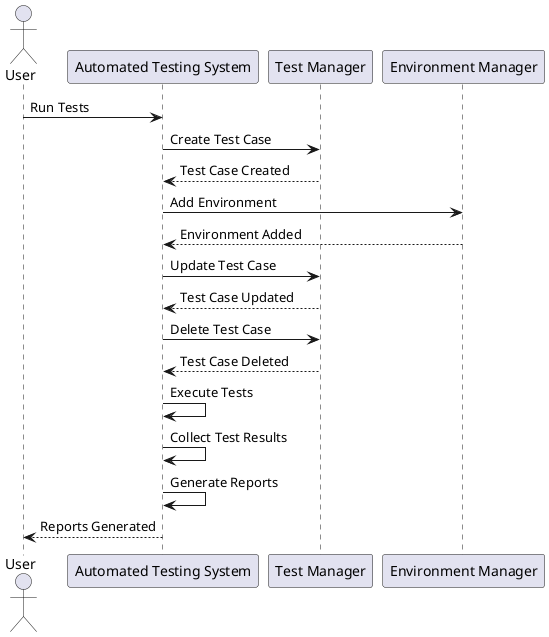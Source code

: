 @startuml
actor User
participant "Automated Testing System" as TestingSystem
participant "Test Manager" as TestManager
participant "Environment Manager" as EnvManager

User -> TestingSystem: Run Tests
TestingSystem -> TestManager: Create Test Case
TestManager --> TestingSystem: Test Case Created
TestingSystem -> EnvManager: Add Environment
EnvManager --> TestingSystem: Environment Added
TestingSystem -> TestManager: Update Test Case
TestManager --> TestingSystem: Test Case Updated
TestingSystem -> TestManager: Delete Test Case
TestManager --> TestingSystem: Test Case Deleted
TestingSystem -> TestingSystem: Execute Tests
TestingSystem -> TestingSystem: Collect Test Results
TestingSystem -> TestingSystem: Generate Reports
TestingSystem --> User: Reports Generated

@enduml
